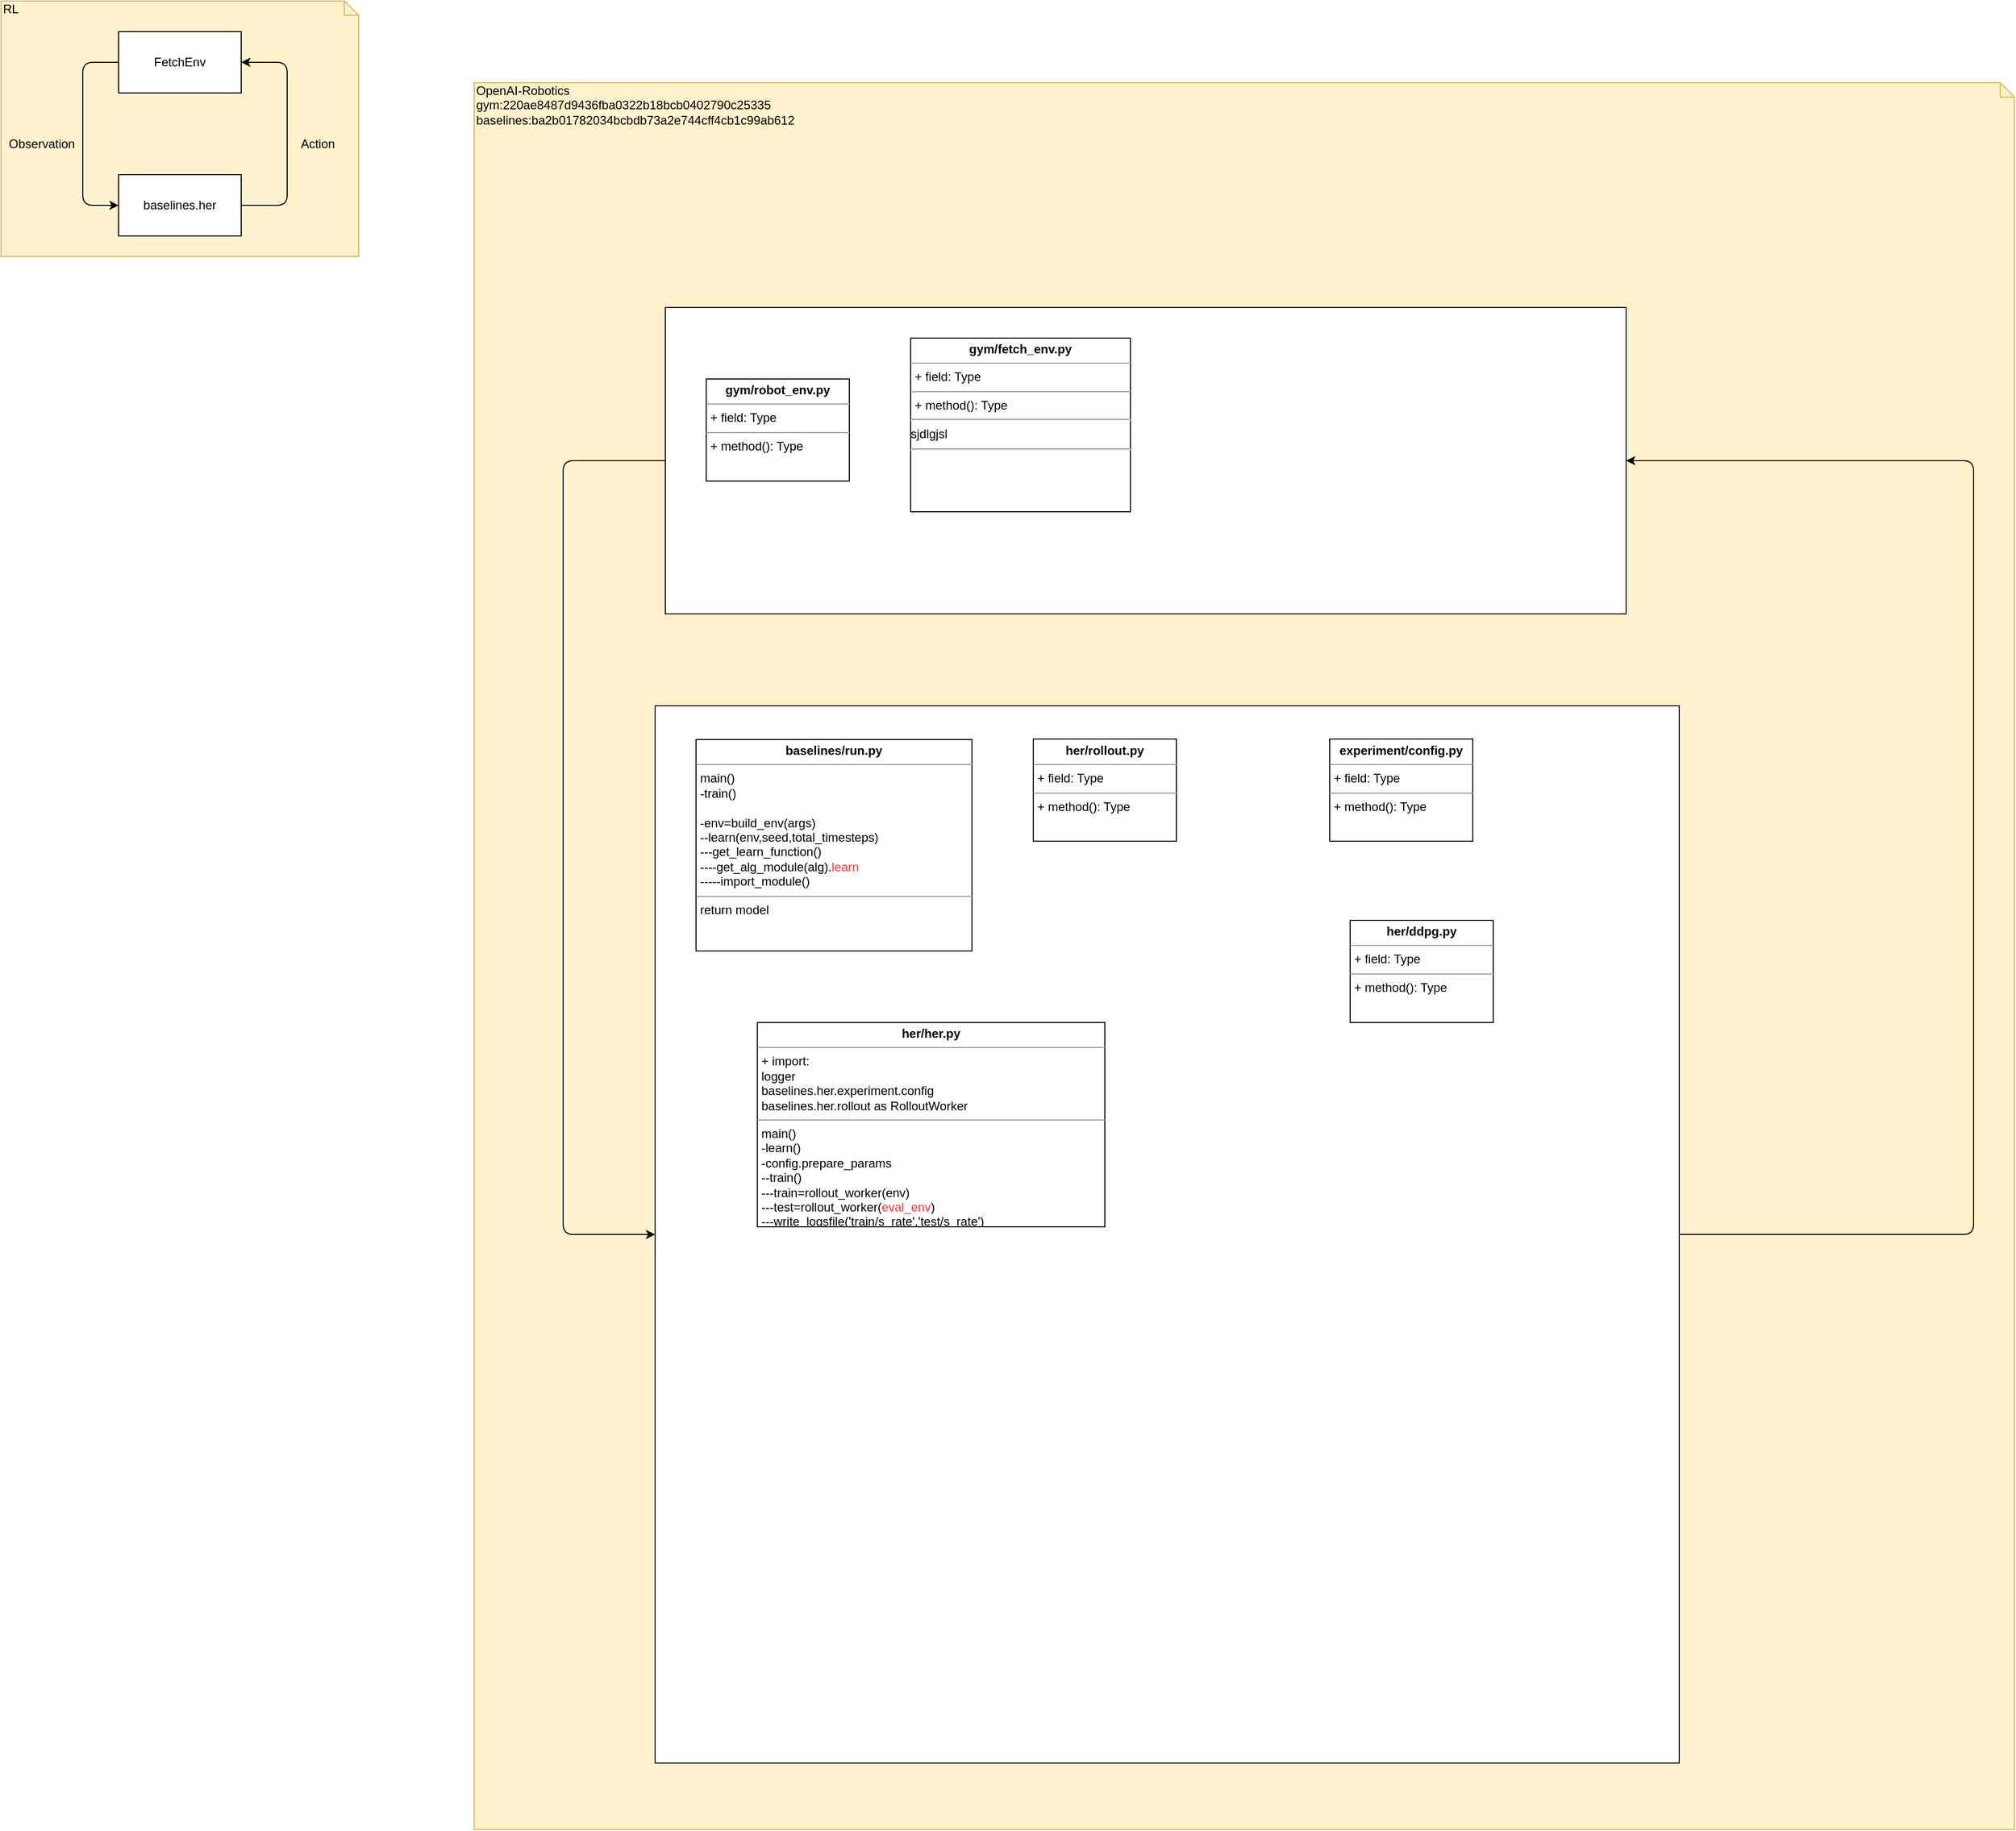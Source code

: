 <mxfile version="11.1.4" type="github"><diagram name="Page-1" id="5f0bae14-7c28-e335-631c-24af17079c00"><mxGraphModel dx="813" dy="445" grid="1" gridSize="10" guides="1" tooltips="1" connect="1" arrows="1" fold="1" page="1" pageScale="1" pageWidth="1100" pageHeight="850" background="#ffffff" math="0" shadow="0"><root><mxCell id="0"/><mxCell id="1" parent="0"/><mxCell id="o8G2DxJrOwmcKDqO7mxw-1" value="RL" style="shape=note;whiteSpace=wrap;html=1;size=14;verticalAlign=top;align=left;spacingTop=-6;fillColor=#fff2cc;strokeColor=#d6b656;" parent="1" vertex="1"><mxGeometry x="20" y="20" width="350" height="250" as="geometry"/></mxCell><mxCell id="o8G2DxJrOwmcKDqO7mxw-2" value="FetchEnv" style="rounded=0;whiteSpace=wrap;html=1;" parent="1" vertex="1"><mxGeometry x="135" y="50" width="120" height="60" as="geometry"/></mxCell><mxCell id="o8G2DxJrOwmcKDqO7mxw-3" value="baselines.her" style="rounded=0;whiteSpace=wrap;html=1;" parent="1" vertex="1"><mxGeometry x="135" y="190" width="120" height="60" as="geometry"/></mxCell><mxCell id="o8G2DxJrOwmcKDqO7mxw-8" value="" style="edgeStyle=elbowEdgeStyle;elbow=vertical;endArrow=classic;html=1;entryX=0;entryY=0.5;entryDx=0;entryDy=0;exitX=0;exitY=0.5;exitDx=0;exitDy=0;" parent="1" source="o8G2DxJrOwmcKDqO7mxw-2" target="o8G2DxJrOwmcKDqO7mxw-3" edge="1"><mxGeometry width="50" height="50" relative="1" as="geometry"><mxPoint x="20" y="370" as="sourcePoint"/><mxPoint x="70" y="320" as="targetPoint"/><Array as="points"><mxPoint x="100" y="150"/></Array></mxGeometry></mxCell><mxCell id="o8G2DxJrOwmcKDqO7mxw-11" value="" style="edgeStyle=elbowEdgeStyle;elbow=vertical;endArrow=classic;html=1;entryX=1;entryY=0.5;entryDx=0;entryDy=0;exitX=1;exitY=0.5;exitDx=0;exitDy=0;" parent="1" source="o8G2DxJrOwmcKDqO7mxw-3" target="o8G2DxJrOwmcKDqO7mxw-2" edge="1"><mxGeometry width="50" height="50" relative="1" as="geometry"><mxPoint x="20" y="370" as="sourcePoint"/><mxPoint x="70" y="320" as="targetPoint"/><Array as="points"><mxPoint x="300" y="150"/></Array></mxGeometry></mxCell><mxCell id="o8G2DxJrOwmcKDqO7mxw-13" value="Observation" style="text;html=1;strokeColor=none;fillColor=none;align=center;verticalAlign=middle;whiteSpace=wrap;rounded=0;" parent="1" vertex="1"><mxGeometry x="40" y="150" width="40" height="20" as="geometry"/></mxCell><mxCell id="o8G2DxJrOwmcKDqO7mxw-14" value="Action" style="text;html=1;strokeColor=none;fillColor=none;align=center;verticalAlign=middle;whiteSpace=wrap;rounded=0;" parent="1" vertex="1"><mxGeometry x="310" y="150" width="40" height="20" as="geometry"/></mxCell><mxCell id="KCClRSggGxn2PrASkZc7-2" value="OpenAI-Robotics&lt;br&gt;&lt;span style=&quot;white-space: nowrap&quot;&gt;gym:220ae8487d9436fba0322b18bcb0402790c25335&lt;/span&gt;&lt;br style=&quot;white-space: nowrap&quot;&gt;&lt;span style=&quot;white-space: nowrap&quot;&gt;baselines:ba2b01782034bcbdb73a2e744cff4cb1c99ab612&lt;/span&gt;" style="shape=note;whiteSpace=wrap;html=1;size=14;verticalAlign=top;align=left;spacingTop=-6;fillColor=#fff2cc;strokeColor=#d6b656;" vertex="1" parent="1"><mxGeometry x="483" y="100" width="1507" height="1710" as="geometry"/></mxCell><mxCell id="KCClRSggGxn2PrASkZc7-3" value="" style="rounded=0;whiteSpace=wrap;html=1;" vertex="1" parent="1"><mxGeometry x="670" y="320" width="940" height="300" as="geometry"/></mxCell><mxCell id="KCClRSggGxn2PrASkZc7-4" value="" style="rounded=0;whiteSpace=wrap;html=1;" vertex="1" parent="1"><mxGeometry x="660" y="710" width="1002" height="1035" as="geometry"/></mxCell><mxCell id="KCClRSggGxn2PrASkZc7-5" value="" style="edgeStyle=elbowEdgeStyle;elbow=vertical;endArrow=classic;html=1;entryX=0;entryY=0.5;entryDx=0;entryDy=0;exitX=0;exitY=0.5;exitDx=0;exitDy=0;" edge="1" parent="1" source="KCClRSggGxn2PrASkZc7-3" target="KCClRSggGxn2PrASkZc7-4"><mxGeometry width="50" height="50" relative="1" as="geometry"><mxPoint x="650" y="730" as="sourcePoint"/><mxPoint x="700" y="680" as="targetPoint"/><Array as="points"><mxPoint x="570" y="670"/></Array></mxGeometry></mxCell><mxCell id="KCClRSggGxn2PrASkZc7-6" value="" style="edgeStyle=elbowEdgeStyle;elbow=vertical;endArrow=classic;html=1;entryX=1;entryY=0.5;entryDx=0;entryDy=0;exitX=1;exitY=0.5;exitDx=0;exitDy=0;" edge="1" parent="1" source="KCClRSggGxn2PrASkZc7-4" target="KCClRSggGxn2PrASkZc7-3"><mxGeometry width="50" height="50" relative="1" as="geometry"><mxPoint x="650" y="730" as="sourcePoint"/><mxPoint x="700" y="680" as="targetPoint"/><Array as="points"><mxPoint x="1950" y="650"/></Array></mxGeometry></mxCell><mxCell id="o8G2DxJrOwmcKDqO7mxw-16" value="&lt;p style=&quot;margin: 0px ; margin-top: 4px ; text-align: center&quot;&gt;&lt;b&gt;gym/robot_env.py&lt;/b&gt;&lt;/p&gt;&lt;hr size=&quot;1&quot;&gt;&lt;p style=&quot;margin: 0px ; margin-left: 4px&quot;&gt;+ field: Type&lt;/p&gt;&lt;hr size=&quot;1&quot;&gt;&lt;p style=&quot;margin: 0px ; margin-left: 4px&quot;&gt;+ method(): Type&lt;br&gt;&lt;/p&gt;" style="verticalAlign=top;align=left;overflow=fill;fontSize=12;fontFamily=Helvetica;html=1;" parent="1" vertex="1"><mxGeometry x="710" y="390" width="140" height="100" as="geometry"/></mxCell><mxCell id="o8G2DxJrOwmcKDqO7mxw-17" value="&lt;p style=&quot;margin: 0px ; margin-top: 4px ; text-align: center&quot;&gt;&lt;b&gt;gym/fetch_env.py&lt;/b&gt;&lt;/p&gt;&lt;hr size=&quot;1&quot;&gt;&lt;p style=&quot;margin: 0px ; margin-left: 4px&quot;&gt;+ field: Type&lt;/p&gt;&lt;hr size=&quot;1&quot;&gt;&lt;p style=&quot;margin: 0px ; margin-left: 4px&quot;&gt;+ method(): Type&lt;/p&gt;&lt;hr&gt;sjdlgjsl&lt;hr&gt;" style="verticalAlign=top;align=left;overflow=fill;fontSize=12;fontFamily=Helvetica;html=1;" parent="1" vertex="1"><mxGeometry x="910" y="350" width="215" height="170" as="geometry"/></mxCell><mxCell id="KCClRSggGxn2PrASkZc7-8" value="&lt;p style=&quot;margin: 0px ; margin-top: 4px ; text-align: center&quot;&gt;&lt;b&gt;baselines/run.py&lt;/b&gt;&lt;/p&gt;&lt;hr size=&quot;1&quot;&gt;&lt;p style=&quot;margin: 0px ; margin-left: 4px&quot;&gt;main()&lt;/p&gt;&lt;p style=&quot;margin: 0px ; margin-left: 4px&quot;&gt;-train()&lt;/p&gt;&lt;p style=&quot;margin: 0px ; margin-left: 4px&quot;&gt;&lt;br&gt;&lt;/p&gt;&lt;p style=&quot;margin: 0px ; margin-left: 4px&quot;&gt;-env=build_env(args)&lt;/p&gt;&lt;p style=&quot;margin: 0px ; margin-left: 4px&quot;&gt;&lt;span&gt;--learn(env,seed,total_timesteps)&lt;/span&gt;&lt;br&gt;&lt;/p&gt;&lt;p style=&quot;margin: 0px ; margin-left: 4px&quot;&gt;---get_learn_function()&lt;/p&gt;&lt;p style=&quot;margin: 0px ; margin-left: 4px&quot;&gt;----get_alg_module(alg).&lt;font color=&quot;#ff3333&quot;&gt;learn&lt;/font&gt;&lt;/p&gt;&lt;p style=&quot;margin: 0px ; margin-left: 4px&quot;&gt;-----import_module()&lt;/p&gt;&lt;hr size=&quot;1&quot;&gt;&lt;p style=&quot;margin: 0px ; margin-left: 4px&quot;&gt;return model&lt;/p&gt;" style="verticalAlign=top;align=left;overflow=fill;fontSize=12;fontFamily=Helvetica;html=1;" vertex="1" parent="1"><mxGeometry x="700" y="743" width="270" height="207" as="geometry"/></mxCell><mxCell id="KCClRSggGxn2PrASkZc7-9" value="&lt;p style=&quot;margin: 0px ; margin-top: 4px ; text-align: center&quot;&gt;&lt;b&gt;experiment/config.py&lt;/b&gt;&lt;/p&gt;&lt;hr size=&quot;1&quot;&gt;&lt;p style=&quot;margin: 0px ; margin-left: 4px&quot;&gt;+ field: Type&lt;/p&gt;&lt;hr size=&quot;1&quot;&gt;&lt;p style=&quot;margin: 0px ; margin-left: 4px&quot;&gt;+ method(): Type&lt;br&gt;&lt;/p&gt;" style="verticalAlign=top;align=left;overflow=fill;fontSize=12;fontFamily=Helvetica;html=1;" vertex="1" parent="1"><mxGeometry x="1320" y="742.5" width="140" height="100" as="geometry"/></mxCell><mxCell id="KCClRSggGxn2PrASkZc7-10" value="&lt;p style=&quot;margin: 0px ; margin-top: 4px ; text-align: center&quot;&gt;&lt;b&gt;her/rollout.py&lt;/b&gt;&lt;/p&gt;&lt;hr size=&quot;1&quot;&gt;&lt;p style=&quot;margin: 0px ; margin-left: 4px&quot;&gt;+ field: Type&lt;/p&gt;&lt;hr size=&quot;1&quot;&gt;&lt;p style=&quot;margin: 0px ; margin-left: 4px&quot;&gt;+ method(): Type&lt;br&gt;&lt;/p&gt;" style="verticalAlign=top;align=left;overflow=fill;fontSize=12;fontFamily=Helvetica;html=1;" vertex="1" parent="1"><mxGeometry x="1030" y="742.5" width="140" height="100" as="geometry"/></mxCell><mxCell id="KCClRSggGxn2PrASkZc7-11" value="&lt;p style=&quot;margin: 0px ; margin-top: 4px ; text-align: center&quot;&gt;&lt;b&gt;her/her.py&lt;/b&gt;&lt;/p&gt;&lt;hr size=&quot;1&quot;&gt;&lt;p style=&quot;margin: 0px ; margin-left: 4px&quot;&gt;+ import:&lt;/p&gt;&lt;p style=&quot;margin: 0px ; margin-left: 4px&quot;&gt;logger&lt;/p&gt;&lt;p style=&quot;margin: 0px ; margin-left: 4px&quot;&gt;baselines.her.experiment.config&lt;/p&gt;&lt;p style=&quot;margin: 0px ; margin-left: 4px&quot;&gt;baselines.her.rollout as RolloutWorker&lt;/p&gt;&lt;hr size=&quot;1&quot;&gt;&lt;p style=&quot;margin: 0px ; margin-left: 4px&quot;&gt;main()&lt;br&gt;&lt;/p&gt;&lt;p style=&quot;margin: 0px ; margin-left: 4px&quot;&gt;-learn()&lt;/p&gt;&lt;p style=&quot;margin: 0px ; margin-left: 4px&quot;&gt;-config.prepare_params&lt;/p&gt;&lt;p style=&quot;margin: 0px ; margin-left: 4px&quot;&gt;--train()&lt;/p&gt;&lt;p style=&quot;margin: 0px ; margin-left: 4px&quot;&gt;---train=rollout_worker(env)&lt;/p&gt;&lt;p style=&quot;margin: 0px ; margin-left: 4px&quot;&gt;---test=rollout_worker(&lt;font color=&quot;#ff3333&quot;&gt;eval_env&lt;/font&gt;)&lt;/p&gt;&lt;p style=&quot;margin: 0px ; margin-left: 4px&quot;&gt;---write_logsfile('train/s_rate','test/s_rate')&lt;/p&gt;" style="verticalAlign=top;align=left;overflow=fill;fontSize=12;fontFamily=Helvetica;html=1;" vertex="1" parent="1"><mxGeometry x="760" y="1020" width="340" height="200" as="geometry"/></mxCell><mxCell id="KCClRSggGxn2PrASkZc7-12" value="&lt;p style=&quot;margin: 0px ; margin-top: 4px ; text-align: center&quot;&gt;&lt;b&gt;her/ddpg.py&lt;/b&gt;&lt;/p&gt;&lt;hr size=&quot;1&quot;&gt;&lt;p style=&quot;margin: 0px ; margin-left: 4px&quot;&gt;+ field: Type&lt;/p&gt;&lt;hr size=&quot;1&quot;&gt;&lt;p style=&quot;margin: 0px ; margin-left: 4px&quot;&gt;+ method(): Type&lt;br&gt;&lt;/p&gt;" style="verticalAlign=top;align=left;overflow=fill;fontSize=12;fontFamily=Helvetica;html=1;" vertex="1" parent="1"><mxGeometry x="1340" y="920" width="140" height="100" as="geometry"/></mxCell></root></mxGraphModel></diagram><diagram id="_BhkeFghuTzOhb48jlOZ" name="draft"><mxGraphModel dx="1185" dy="649" grid="1" gridSize="10" guides="1" tooltips="1" connect="1" arrows="1" fold="1" page="1" pageScale="1" pageWidth="850" pageHeight="1100" math="0" shadow="0"><root><mxCell id="na6fTyp5HJqbeO_O7rfL-0"/><mxCell id="na6fTyp5HJqbeO_O7rfL-1" parent="na6fTyp5HJqbeO_O7rfL-0"/><mxCell id="na6fTyp5HJqbeO_O7rfL-2" value="main()-train()-env=build_env(args)--learn(env,seed,total_timesteps)---get_learn_function()----get_alg_module(alg).learn-----import_module()" style="text;html=1;" vertex="1" parent="na6fTyp5HJqbeO_O7rfL-1"><mxGeometry x="120" y="120" width="760" height="30" as="geometry"/></mxCell><mxCell id="na6fTyp5HJqbeO_O7rfL-3" value="main()" style="whiteSpace=wrap;html=1;shape=partialRectangle;top=0;left=0;bottom=1;right=0;points=[[0,1],[1,1]];strokeColor=#000000;fillColor=none;align=center;verticalAlign=bottom;routingCenterY=0.5;snapToPoint=1;container=1;recursiveResize=0;autosize=1;treeFolding=1;treeMoving=1;" vertex="1" parent="na6fTyp5HJqbeO_O7rfL-1"><mxGeometry x="130" y="220" width="70" height="20" as="geometry"/></mxCell><mxCell id="na6fTyp5HJqbeO_O7rfL-4" value="" style="edgeStyle=entityRelationEdgeStyle;startArrow=none;endArrow=none;segment=10;curved=1;" edge="1" target="na6fTyp5HJqbeO_O7rfL-3" parent="na6fTyp5HJqbeO_O7rfL-1"><mxGeometry relative="1" as="geometry"><mxPoint x="100" y="240" as="sourcePoint"/></mxGeometry></mxCell></root></mxGraphModel></diagram></mxfile>